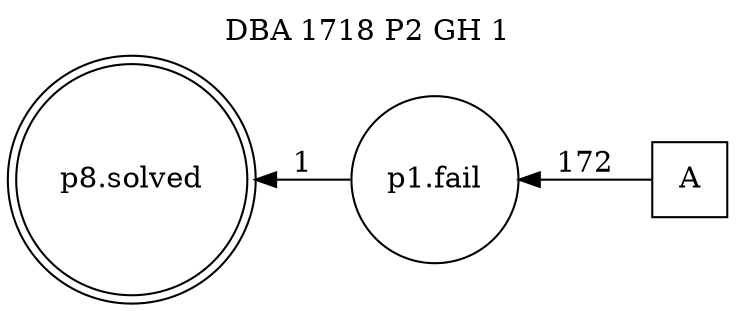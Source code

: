 digraph DBA_1718_P2_GH_1 {
labelloc="tl"
label= " DBA 1718 P2 GH 1 "
rankdir="RL";
graph [ size=" 10 , 10 !"]

"A" [shape="square" label="A"]
"p1.fail" [shape="circle" label="p1.fail"]
"p8.solved" [shape="doublecircle" label="p8.solved"]
"A" -> "p1.fail" [ label=172]
"p1.fail" -> "p8.solved" [ label=1]
}
